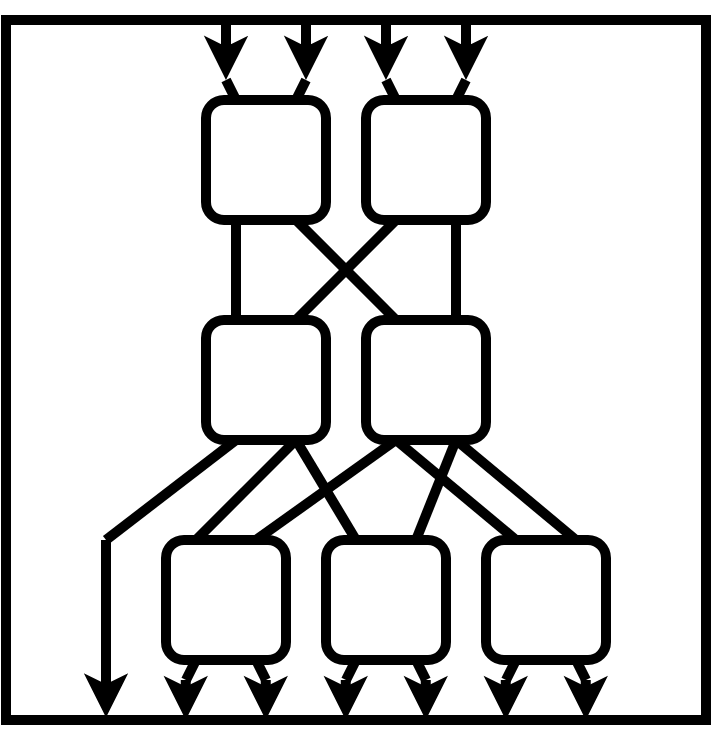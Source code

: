 <mxfile version="26.1.1">
  <diagram name="Page-1" id="C04IEGfYR6SF6fKbPGiv">
    <mxGraphModel dx="1838" dy="1069" grid="1" gridSize="10" guides="1" tooltips="1" connect="1" arrows="1" fold="1" page="1" pageScale="1" pageWidth="827" pageHeight="1169" math="0" shadow="0">
      <root>
        <mxCell id="0" />
        <mxCell id="1" parent="0" />
        <mxCell id="ioknQtN-GIBvkZYbFq44-5" value="" style="whiteSpace=wrap;html=1;aspect=fixed;fillColor=none;strokeWidth=5;" vertex="1" parent="1">
          <mxGeometry x="310" y="450" width="350" height="350" as="geometry" />
        </mxCell>
        <mxCell id="y-pAfAxGIghwStiiHOj4-25" style="rounded=0;orthogonalLoop=1;jettySize=auto;html=1;exitX=0.5;exitY=1;exitDx=0;exitDy=0;entryX=0.25;entryY=0;entryDx=0;entryDy=0;endArrow=none;endFill=0;fontFamily=Times New Roman;strokeWidth=5;" parent="1" edge="1">
          <mxGeometry relative="1" as="geometry">
            <mxPoint x="420" y="480" as="sourcePoint" />
            <mxPoint x="425" y="490" as="targetPoint" />
          </mxGeometry>
        </mxCell>
        <mxCell id="y-pAfAxGIghwStiiHOj4-24" style="rounded=0;orthogonalLoop=1;jettySize=auto;html=1;exitX=0.5;exitY=1;exitDx=0;exitDy=0;entryX=0.75;entryY=0;entryDx=0;entryDy=0;endArrow=none;endFill=0;fontFamily=Times New Roman;strokeWidth=5;" parent="1" edge="1">
          <mxGeometry relative="1" as="geometry">
            <mxPoint x="460" y="480" as="sourcePoint" />
            <mxPoint x="455" y="490" as="targetPoint" />
          </mxGeometry>
        </mxCell>
        <mxCell id="y-pAfAxGIghwStiiHOj4-29" style="rounded=0;orthogonalLoop=1;jettySize=auto;html=1;exitX=0.5;exitY=1;exitDx=0;exitDy=0;entryX=0.25;entryY=0;entryDx=0;entryDy=0;endArrow=none;endFill=0;fontFamily=Times New Roman;strokeWidth=5;" parent="1" edge="1">
          <mxGeometry relative="1" as="geometry">
            <mxPoint x="500" y="480" as="sourcePoint" />
            <mxPoint x="505" y="490" as="targetPoint" />
          </mxGeometry>
        </mxCell>
        <mxCell id="y-pAfAxGIghwStiiHOj4-28" style="rounded=0;orthogonalLoop=1;jettySize=auto;html=1;exitX=0.5;exitY=1;exitDx=0;exitDy=0;entryX=0.75;entryY=0;entryDx=0;entryDy=0;endArrow=none;endFill=0;fontFamily=Times New Roman;strokeWidth=5;" parent="1" edge="1">
          <mxGeometry relative="1" as="geometry">
            <mxPoint x="540" y="480" as="sourcePoint" />
            <mxPoint x="535" y="490" as="targetPoint" />
          </mxGeometry>
        </mxCell>
        <mxCell id="y-pAfAxGIghwStiiHOj4-22" value="" style="rounded=1;whiteSpace=wrap;html=1;fontFamily=Times New Roman;strokeWidth=5;" parent="1" vertex="1">
          <mxGeometry x="410" y="490" width="60" height="60" as="geometry" />
        </mxCell>
        <mxCell id="y-pAfAxGIghwStiiHOj4-26" value="" style="rounded=1;whiteSpace=wrap;html=1;fontFamily=Times New Roman;strokeWidth=5;" parent="1" vertex="1">
          <mxGeometry x="490" y="490" width="60" height="60" as="geometry" />
        </mxCell>
        <mxCell id="y-pAfAxGIghwStiiHOj4-52" style="rounded=0;orthogonalLoop=1;jettySize=auto;html=1;exitX=0.25;exitY=1;exitDx=0;exitDy=0;entryX=0.25;entryY=0;entryDx=0;entryDy=0;endArrow=none;endFill=0;fontFamily=Times New Roman;strokeWidth=5;" parent="1" source="y-pAfAxGIghwStiiHOj4-22" target="y-pAfAxGIghwStiiHOj4-50" edge="1">
          <mxGeometry relative="1" as="geometry">
            <mxPoint x="420" y="560" as="sourcePoint" />
          </mxGeometry>
        </mxCell>
        <mxCell id="y-pAfAxGIghwStiiHOj4-53" style="rounded=0;orthogonalLoop=1;jettySize=auto;html=1;exitX=0.75;exitY=1;exitDx=0;exitDy=0;entryX=0.25;entryY=0;entryDx=0;entryDy=0;endArrow=none;endFill=0;fontFamily=Times New Roman;strokeWidth=5;" parent="1" source="y-pAfAxGIghwStiiHOj4-22" target="y-pAfAxGIghwStiiHOj4-51" edge="1">
          <mxGeometry relative="1" as="geometry">
            <mxPoint x="460" y="560" as="sourcePoint" />
          </mxGeometry>
        </mxCell>
        <mxCell id="y-pAfAxGIghwStiiHOj4-54" style="rounded=0;orthogonalLoop=1;jettySize=auto;html=1;exitX=0.25;exitY=1;exitDx=0;exitDy=0;entryX=0.75;entryY=0;entryDx=0;entryDy=0;endArrow=none;endFill=0;fontFamily=Times New Roman;strokeWidth=5;" parent="1" source="y-pAfAxGIghwStiiHOj4-26" target="y-pAfAxGIghwStiiHOj4-50" edge="1">
          <mxGeometry relative="1" as="geometry">
            <mxPoint x="500" y="560" as="sourcePoint" />
          </mxGeometry>
        </mxCell>
        <mxCell id="y-pAfAxGIghwStiiHOj4-55" style="rounded=0;orthogonalLoop=1;jettySize=auto;html=1;exitX=0.75;exitY=1;exitDx=0;exitDy=0;entryX=0.75;entryY=0;entryDx=0;entryDy=0;endArrow=none;endFill=0;fontFamily=Times New Roman;strokeWidth=5;" parent="1" source="y-pAfAxGIghwStiiHOj4-26" target="y-pAfAxGIghwStiiHOj4-51" edge="1">
          <mxGeometry relative="1" as="geometry">
            <mxPoint x="540" y="560" as="sourcePoint" />
          </mxGeometry>
        </mxCell>
        <mxCell id="y-pAfAxGIghwStiiHOj4-50" value="" style="rounded=1;whiteSpace=wrap;html=1;fontFamily=Times New Roman;strokeWidth=5;" parent="1" vertex="1">
          <mxGeometry x="410" y="600" width="60" height="60" as="geometry" />
        </mxCell>
        <mxCell id="y-pAfAxGIghwStiiHOj4-51" value="" style="rounded=1;whiteSpace=wrap;html=1;fontFamily=Times New Roman;strokeWidth=5;" parent="1" vertex="1">
          <mxGeometry x="490" y="600" width="60" height="60" as="geometry" />
        </mxCell>
        <mxCell id="HHx09hRQY9JAWK_8JCNL-132" style="rounded=0;orthogonalLoop=1;jettySize=auto;html=1;exitX=0.25;exitY=1;exitDx=0;exitDy=0;entryX=0.5;entryY=0;entryDx=0;entryDy=0;endArrow=none;endFill=0;strokeWidth=5;" parent="1" edge="1">
          <mxGeometry relative="1" as="geometry">
            <mxPoint x="405" y="770" as="sourcePoint" />
            <mxPoint x="400" y="780.0" as="targetPoint" />
          </mxGeometry>
        </mxCell>
        <mxCell id="HHx09hRQY9JAWK_8JCNL-133" style="rounded=0;orthogonalLoop=1;jettySize=auto;html=1;exitX=0.75;exitY=1;exitDx=0;exitDy=0;entryX=0.5;entryY=0;entryDx=0;entryDy=0;endArrow=none;endFill=0;strokeWidth=5;" parent="1" edge="1">
          <mxGeometry relative="1" as="geometry">
            <mxPoint x="435" y="770" as="sourcePoint" />
            <mxPoint x="440" y="780.0" as="targetPoint" />
          </mxGeometry>
        </mxCell>
        <mxCell id="y-pAfAxGIghwStiiHOj4-56" value="" style="rounded=1;whiteSpace=wrap;html=1;fontFamily=Times New Roman;strokeWidth=5;" parent="1" vertex="1">
          <mxGeometry x="390" y="710" width="60" height="60" as="geometry" />
        </mxCell>
        <mxCell id="HHx09hRQY9JAWK_8JCNL-134" style="rounded=0;orthogonalLoop=1;jettySize=auto;html=1;exitX=0.25;exitY=1;exitDx=0;exitDy=0;entryX=0.5;entryY=0;entryDx=0;entryDy=0;endArrow=none;endFill=0;strokeWidth=5;" parent="1" edge="1">
          <mxGeometry relative="1" as="geometry">
            <mxPoint x="485" y="770" as="sourcePoint" />
            <mxPoint x="480" y="780.0" as="targetPoint" />
          </mxGeometry>
        </mxCell>
        <mxCell id="HHx09hRQY9JAWK_8JCNL-135" style="rounded=0;orthogonalLoop=1;jettySize=auto;html=1;exitX=0.75;exitY=1;exitDx=0;exitDy=0;entryX=0.5;entryY=0;entryDx=0;entryDy=0;endArrow=none;endFill=0;strokeWidth=5;" parent="1" edge="1">
          <mxGeometry relative="1" as="geometry">
            <mxPoint x="515" y="770" as="sourcePoint" />
            <mxPoint x="520" y="780.0" as="targetPoint" />
          </mxGeometry>
        </mxCell>
        <mxCell id="y-pAfAxGIghwStiiHOj4-57" value="" style="rounded=1;whiteSpace=wrap;html=1;fontFamily=Times New Roman;strokeWidth=5;" parent="1" vertex="1">
          <mxGeometry x="470" y="710" width="60" height="60" as="geometry" />
        </mxCell>
        <mxCell id="HHx09hRQY9JAWK_8JCNL-136" style="rounded=0;orthogonalLoop=1;jettySize=auto;html=1;exitX=0.25;exitY=1;exitDx=0;exitDy=0;entryX=0.5;entryY=0;entryDx=0;entryDy=0;endArrow=none;endFill=0;strokeWidth=5;" parent="1" edge="1">
          <mxGeometry relative="1" as="geometry">
            <mxPoint x="565" y="770" as="sourcePoint" />
            <mxPoint x="560" y="780.0" as="targetPoint" />
          </mxGeometry>
        </mxCell>
        <mxCell id="HHx09hRQY9JAWK_8JCNL-137" style="rounded=0;orthogonalLoop=1;jettySize=auto;html=1;exitX=0.75;exitY=1;exitDx=0;exitDy=0;entryX=0.5;entryY=0;entryDx=0;entryDy=0;endArrow=none;endFill=0;strokeWidth=5;" parent="1" edge="1">
          <mxGeometry relative="1" as="geometry">
            <mxPoint x="595" y="770" as="sourcePoint" />
            <mxPoint x="600" y="780.0" as="targetPoint" />
          </mxGeometry>
        </mxCell>
        <mxCell id="y-pAfAxGIghwStiiHOj4-58" value="" style="rounded=1;whiteSpace=wrap;html=1;fontFamily=Times New Roman;strokeWidth=5;" parent="1" vertex="1">
          <mxGeometry x="550" y="710" width="60" height="60" as="geometry" />
        </mxCell>
        <mxCell id="y-pAfAxGIghwStiiHOj4-95" style="rounded=0;orthogonalLoop=1;jettySize=auto;html=1;entryX=0.25;entryY=0;entryDx=0;entryDy=0;endArrow=none;endFill=0;fontFamily=Times New Roman;exitX=0.75;exitY=1;exitDx=0;exitDy=0;strokeWidth=5;" parent="1" source="y-pAfAxGIghwStiiHOj4-50" target="y-pAfAxGIghwStiiHOj4-56" edge="1">
          <mxGeometry relative="1" as="geometry">
            <mxPoint x="405" y="730" as="sourcePoint" />
          </mxGeometry>
        </mxCell>
        <mxCell id="y-pAfAxGIghwStiiHOj4-96" style="rounded=0;orthogonalLoop=1;jettySize=auto;html=1;exitX=0.75;exitY=1;exitDx=0;exitDy=0;entryX=0.25;entryY=0;entryDx=0;entryDy=0;endArrow=none;endFill=0;fontFamily=Times New Roman;strokeWidth=5;" parent="1" source="y-pAfAxGIghwStiiHOj4-50" target="y-pAfAxGIghwStiiHOj4-57" edge="1">
          <mxGeometry relative="1" as="geometry">
            <mxPoint x="440" y="730" as="sourcePoint" />
          </mxGeometry>
        </mxCell>
        <mxCell id="y-pAfAxGIghwStiiHOj4-97" style="rounded=0;orthogonalLoop=1;jettySize=auto;html=1;exitX=0.25;exitY=1;exitDx=0;exitDy=0;entryX=0.75;entryY=0;entryDx=0;entryDy=0;endArrow=none;endFill=0;fontFamily=Times New Roman;strokeWidth=5;" parent="1" source="y-pAfAxGIghwStiiHOj4-51" target="y-pAfAxGIghwStiiHOj4-56" edge="1">
          <mxGeometry relative="1" as="geometry">
            <mxPoint x="480" y="730" as="sourcePoint" />
          </mxGeometry>
        </mxCell>
        <mxCell id="y-pAfAxGIghwStiiHOj4-98" style="rounded=0;orthogonalLoop=1;jettySize=auto;html=1;exitX=0.25;exitY=1;exitDx=0;exitDy=0;entryX=0.25;entryY=0;entryDx=0;entryDy=0;endArrow=none;endFill=0;fontFamily=Times New Roman;strokeWidth=5;" parent="1" source="y-pAfAxGIghwStiiHOj4-51" target="y-pAfAxGIghwStiiHOj4-58" edge="1">
          <mxGeometry relative="1" as="geometry">
            <mxPoint x="520" y="730" as="sourcePoint" />
          </mxGeometry>
        </mxCell>
        <mxCell id="y-pAfAxGIghwStiiHOj4-99" style="rounded=0;orthogonalLoop=1;jettySize=auto;html=1;exitX=0.75;exitY=1;exitDx=0;exitDy=0;entryX=0.75;entryY=0;entryDx=0;entryDy=0;endArrow=none;endFill=0;fontFamily=Times New Roman;strokeWidth=5;" parent="1" source="y-pAfAxGIghwStiiHOj4-51" target="y-pAfAxGIghwStiiHOj4-57" edge="1">
          <mxGeometry relative="1" as="geometry">
            <mxPoint x="560" y="730" as="sourcePoint" />
          </mxGeometry>
        </mxCell>
        <mxCell id="y-pAfAxGIghwStiiHOj4-100" style="rounded=0;orthogonalLoop=1;jettySize=auto;html=1;entryX=0.75;entryY=0;entryDx=0;entryDy=0;endArrow=none;endFill=0;fontFamily=Times New Roman;exitX=0.75;exitY=1;exitDx=0;exitDy=0;strokeWidth=5;" parent="1" source="y-pAfAxGIghwStiiHOj4-51" target="y-pAfAxGIghwStiiHOj4-58" edge="1">
          <mxGeometry relative="1" as="geometry">
            <mxPoint x="600" y="730" as="sourcePoint" />
          </mxGeometry>
        </mxCell>
        <mxCell id="y-pAfAxGIghwStiiHOj4-109" style="edgeStyle=orthogonalEdgeStyle;rounded=0;orthogonalLoop=1;jettySize=auto;html=1;fontFamily=Times New Roman;strokeWidth=5;" parent="1" edge="1">
          <mxGeometry relative="1" as="geometry">
            <mxPoint x="419.982" y="480" as="targetPoint" />
            <mxPoint x="420" y="450" as="sourcePoint" />
          </mxGeometry>
        </mxCell>
        <mxCell id="y-pAfAxGIghwStiiHOj4-110" style="edgeStyle=orthogonalEdgeStyle;rounded=0;orthogonalLoop=1;jettySize=auto;html=1;fontFamily=Times New Roman;strokeWidth=5;" parent="1" edge="1">
          <mxGeometry relative="1" as="geometry">
            <mxPoint x="459.982" y="480" as="targetPoint" />
            <mxPoint x="460" y="450" as="sourcePoint" />
          </mxGeometry>
        </mxCell>
        <mxCell id="y-pAfAxGIghwStiiHOj4-111" style="edgeStyle=orthogonalEdgeStyle;rounded=0;orthogonalLoop=1;jettySize=auto;html=1;fontFamily=Times New Roman;strokeWidth=5;" parent="1" edge="1">
          <mxGeometry relative="1" as="geometry">
            <mxPoint x="499.982" y="480" as="targetPoint" />
            <mxPoint x="500" y="450" as="sourcePoint" />
          </mxGeometry>
        </mxCell>
        <mxCell id="y-pAfAxGIghwStiiHOj4-112" style="edgeStyle=orthogonalEdgeStyle;rounded=0;orthogonalLoop=1;jettySize=auto;html=1;fontFamily=Times New Roman;strokeWidth=5;" parent="1" edge="1">
          <mxGeometry relative="1" as="geometry">
            <mxPoint x="539.982" y="480" as="targetPoint" />
            <mxPoint x="540" y="450" as="sourcePoint" />
          </mxGeometry>
        </mxCell>
        <mxCell id="HHx09hRQY9JAWK_8JCNL-138" style="rounded=0;orthogonalLoop=1;jettySize=auto;html=1;exitX=0.5;exitY=1;exitDx=0;exitDy=0;entryX=0.5;entryY=0;entryDx=0;entryDy=0;strokeWidth=5;" parent="1" edge="1">
          <mxGeometry relative="1" as="geometry">
            <mxPoint x="399.88" y="780.0" as="sourcePoint" />
            <mxPoint x="399.88" y="800.0" as="targetPoint" />
          </mxGeometry>
        </mxCell>
        <mxCell id="HHx09hRQY9JAWK_8JCNL-139" style="rounded=0;orthogonalLoop=1;jettySize=auto;html=1;exitX=0.5;exitY=1;exitDx=0;exitDy=0;entryX=0.5;entryY=0;entryDx=0;entryDy=0;strokeWidth=5;" parent="1" edge="1">
          <mxGeometry relative="1" as="geometry">
            <mxPoint x="439.88" y="780.0" as="sourcePoint" />
            <mxPoint x="439.88" y="800.0" as="targetPoint" />
          </mxGeometry>
        </mxCell>
        <mxCell id="HHx09hRQY9JAWK_8JCNL-140" style="rounded=0;orthogonalLoop=1;jettySize=auto;html=1;exitX=0.5;exitY=1;exitDx=0;exitDy=0;entryX=0.5;entryY=0;entryDx=0;entryDy=0;strokeWidth=5;" parent="1" edge="1">
          <mxGeometry relative="1" as="geometry">
            <mxPoint x="479.88" y="780.0" as="sourcePoint" />
            <mxPoint x="479.88" y="800.0" as="targetPoint" />
          </mxGeometry>
        </mxCell>
        <mxCell id="HHx09hRQY9JAWK_8JCNL-141" style="rounded=0;orthogonalLoop=1;jettySize=auto;html=1;exitX=0.5;exitY=1;exitDx=0;exitDy=0;entryX=0.5;entryY=0;entryDx=0;entryDy=0;strokeWidth=5;" parent="1" edge="1">
          <mxGeometry relative="1" as="geometry">
            <mxPoint x="519.88" y="780.0" as="sourcePoint" />
            <mxPoint x="519.88" y="800.0" as="targetPoint" />
          </mxGeometry>
        </mxCell>
        <mxCell id="HHx09hRQY9JAWK_8JCNL-142" style="rounded=0;orthogonalLoop=1;jettySize=auto;html=1;exitX=0.5;exitY=1;exitDx=0;exitDy=0;entryX=0.5;entryY=0;entryDx=0;entryDy=0;strokeWidth=5;" parent="1" edge="1">
          <mxGeometry relative="1" as="geometry">
            <mxPoint x="559.88" y="780.0" as="sourcePoint" />
            <mxPoint x="559.88" y="800.0" as="targetPoint" />
          </mxGeometry>
        </mxCell>
        <mxCell id="HHx09hRQY9JAWK_8JCNL-143" style="rounded=0;orthogonalLoop=1;jettySize=auto;html=1;exitX=0.5;exitY=1;exitDx=0;exitDy=0;entryX=0.5;entryY=0;entryDx=0;entryDy=0;strokeWidth=5;" parent="1" edge="1">
          <mxGeometry relative="1" as="geometry">
            <mxPoint x="599.88" y="780.0" as="sourcePoint" />
            <mxPoint x="599.88" y="800.0" as="targetPoint" />
          </mxGeometry>
        </mxCell>
        <mxCell id="ioknQtN-GIBvkZYbFq44-7" style="rounded=0;orthogonalLoop=1;jettySize=auto;html=1;entryX=0.5;entryY=0;entryDx=0;entryDy=0;strokeWidth=5;" edge="1" parent="1">
          <mxGeometry relative="1" as="geometry">
            <mxPoint x="360" y="710" as="sourcePoint" />
            <mxPoint x="360" y="798.75" as="targetPoint" />
          </mxGeometry>
        </mxCell>
        <mxCell id="ioknQtN-GIBvkZYbFq44-8" style="rounded=0;orthogonalLoop=1;jettySize=auto;html=1;endArrow=none;endFill=0;fontFamily=Times New Roman;exitX=0.25;exitY=1;exitDx=0;exitDy=0;strokeWidth=5;" edge="1" parent="1" source="y-pAfAxGIghwStiiHOj4-50">
          <mxGeometry relative="1" as="geometry">
            <mxPoint x="410" y="660" as="sourcePoint" />
            <mxPoint x="360" y="710" as="targetPoint" />
          </mxGeometry>
        </mxCell>
      </root>
    </mxGraphModel>
  </diagram>
</mxfile>
